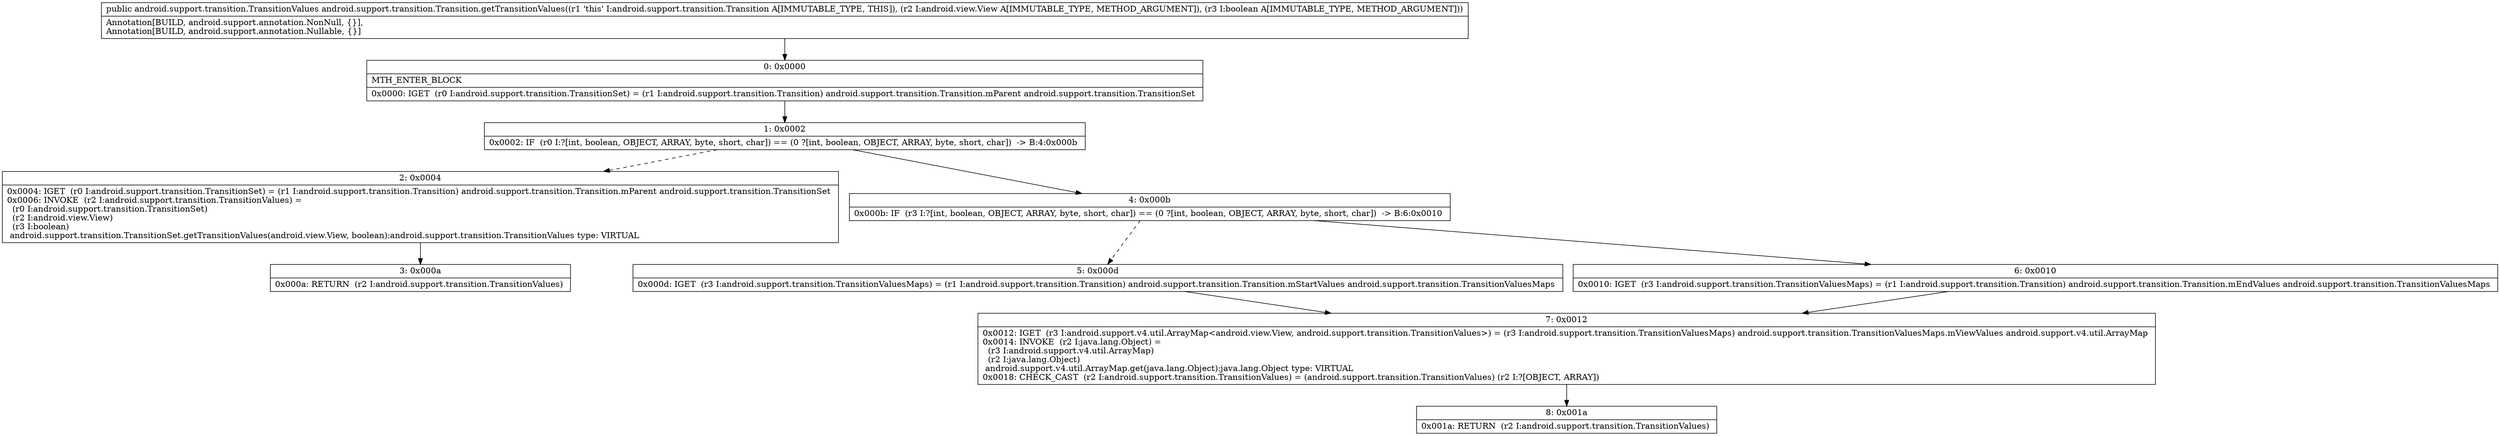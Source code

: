 digraph "CFG forandroid.support.transition.Transition.getTransitionValues(Landroid\/view\/View;Z)Landroid\/support\/transition\/TransitionValues;" {
Node_0 [shape=record,label="{0\:\ 0x0000|MTH_ENTER_BLOCK\l|0x0000: IGET  (r0 I:android.support.transition.TransitionSet) = (r1 I:android.support.transition.Transition) android.support.transition.Transition.mParent android.support.transition.TransitionSet \l}"];
Node_1 [shape=record,label="{1\:\ 0x0002|0x0002: IF  (r0 I:?[int, boolean, OBJECT, ARRAY, byte, short, char]) == (0 ?[int, boolean, OBJECT, ARRAY, byte, short, char])  \-\> B:4:0x000b \l}"];
Node_2 [shape=record,label="{2\:\ 0x0004|0x0004: IGET  (r0 I:android.support.transition.TransitionSet) = (r1 I:android.support.transition.Transition) android.support.transition.Transition.mParent android.support.transition.TransitionSet \l0x0006: INVOKE  (r2 I:android.support.transition.TransitionValues) = \l  (r0 I:android.support.transition.TransitionSet)\l  (r2 I:android.view.View)\l  (r3 I:boolean)\l android.support.transition.TransitionSet.getTransitionValues(android.view.View, boolean):android.support.transition.TransitionValues type: VIRTUAL \l}"];
Node_3 [shape=record,label="{3\:\ 0x000a|0x000a: RETURN  (r2 I:android.support.transition.TransitionValues) \l}"];
Node_4 [shape=record,label="{4\:\ 0x000b|0x000b: IF  (r3 I:?[int, boolean, OBJECT, ARRAY, byte, short, char]) == (0 ?[int, boolean, OBJECT, ARRAY, byte, short, char])  \-\> B:6:0x0010 \l}"];
Node_5 [shape=record,label="{5\:\ 0x000d|0x000d: IGET  (r3 I:android.support.transition.TransitionValuesMaps) = (r1 I:android.support.transition.Transition) android.support.transition.Transition.mStartValues android.support.transition.TransitionValuesMaps \l}"];
Node_6 [shape=record,label="{6\:\ 0x0010|0x0010: IGET  (r3 I:android.support.transition.TransitionValuesMaps) = (r1 I:android.support.transition.Transition) android.support.transition.Transition.mEndValues android.support.transition.TransitionValuesMaps \l}"];
Node_7 [shape=record,label="{7\:\ 0x0012|0x0012: IGET  (r3 I:android.support.v4.util.ArrayMap\<android.view.View, android.support.transition.TransitionValues\>) = (r3 I:android.support.transition.TransitionValuesMaps) android.support.transition.TransitionValuesMaps.mViewValues android.support.v4.util.ArrayMap \l0x0014: INVOKE  (r2 I:java.lang.Object) = \l  (r3 I:android.support.v4.util.ArrayMap)\l  (r2 I:java.lang.Object)\l android.support.v4.util.ArrayMap.get(java.lang.Object):java.lang.Object type: VIRTUAL \l0x0018: CHECK_CAST  (r2 I:android.support.transition.TransitionValues) = (android.support.transition.TransitionValues) (r2 I:?[OBJECT, ARRAY]) \l}"];
Node_8 [shape=record,label="{8\:\ 0x001a|0x001a: RETURN  (r2 I:android.support.transition.TransitionValues) \l}"];
MethodNode[shape=record,label="{public android.support.transition.TransitionValues android.support.transition.Transition.getTransitionValues((r1 'this' I:android.support.transition.Transition A[IMMUTABLE_TYPE, THIS]), (r2 I:android.view.View A[IMMUTABLE_TYPE, METHOD_ARGUMENT]), (r3 I:boolean A[IMMUTABLE_TYPE, METHOD_ARGUMENT]))  | Annotation[BUILD, android.support.annotation.NonNull, \{\}], \lAnnotation[BUILD, android.support.annotation.Nullable, \{\}]\l}"];
MethodNode -> Node_0;
Node_0 -> Node_1;
Node_1 -> Node_2[style=dashed];
Node_1 -> Node_4;
Node_2 -> Node_3;
Node_4 -> Node_5[style=dashed];
Node_4 -> Node_6;
Node_5 -> Node_7;
Node_6 -> Node_7;
Node_7 -> Node_8;
}

